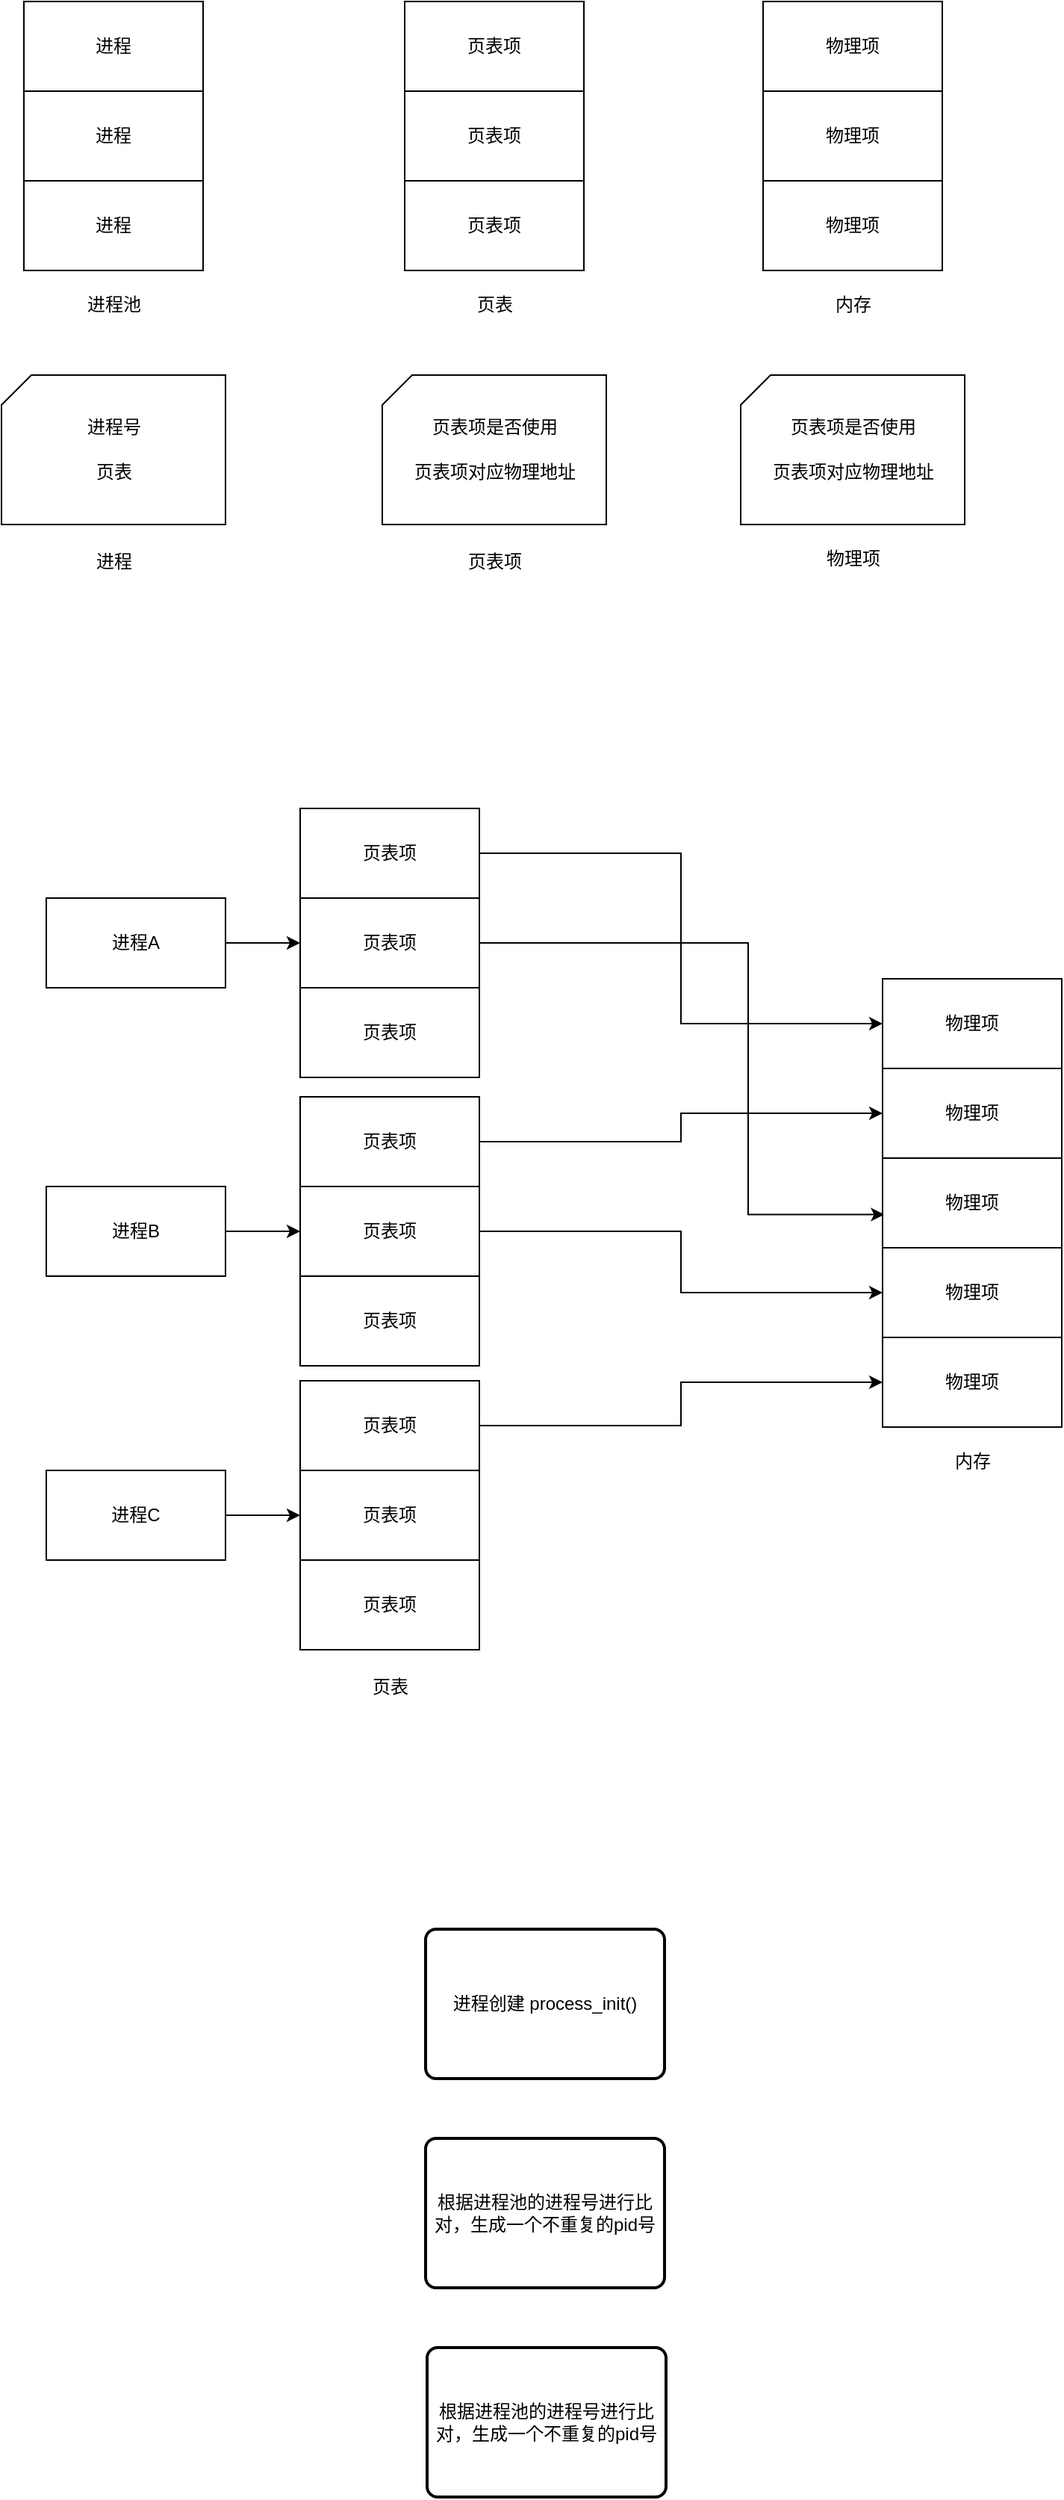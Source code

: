 <mxfile version="21.3.8" type="github">
  <diagram name="第 1 页" id="-mfvTthw-SUDOjtEu3mz">
    <mxGraphModel dx="1482" dy="851" grid="1" gridSize="10" guides="1" tooltips="1" connect="1" arrows="1" fold="1" page="1" pageScale="1" pageWidth="827" pageHeight="1169" math="0" shadow="0">
      <root>
        <mxCell id="0" />
        <mxCell id="1" parent="0" />
        <mxCell id="PntOGYXPpVTHospnAs3C-1" value="进程创建 process_init()" style="rounded=1;whiteSpace=wrap;html=1;absoluteArcSize=1;arcSize=14;strokeWidth=2;" vertex="1" parent="1">
          <mxGeometry x="334" y="1360" width="160" height="100" as="geometry" />
        </mxCell>
        <mxCell id="PntOGYXPpVTHospnAs3C-3" value="" style="verticalLabelPosition=bottom;verticalAlign=top;html=1;shape=card;whiteSpace=wrap;size=20;arcSize=12;" vertex="1" parent="1">
          <mxGeometry x="50" y="320" width="150" height="100" as="geometry" />
        </mxCell>
        <mxCell id="PntOGYXPpVTHospnAs3C-4" value="进程" style="text;html=1;align=center;verticalAlign=middle;resizable=0;points=[];autosize=1;strokeColor=none;fillColor=none;" vertex="1" parent="1">
          <mxGeometry x="100" y="430" width="50" height="30" as="geometry" />
        </mxCell>
        <mxCell id="PntOGYXPpVTHospnAs3C-5" value="进程号" style="text;html=1;align=center;verticalAlign=middle;resizable=0;points=[];autosize=1;strokeColor=none;fillColor=none;" vertex="1" parent="1">
          <mxGeometry x="95" y="340" width="60" height="30" as="geometry" />
        </mxCell>
        <mxCell id="PntOGYXPpVTHospnAs3C-6" value="页表" style="text;html=1;align=center;verticalAlign=middle;resizable=0;points=[];autosize=1;strokeColor=none;fillColor=none;" vertex="1" parent="1">
          <mxGeometry x="100" y="370" width="50" height="30" as="geometry" />
        </mxCell>
        <mxCell id="PntOGYXPpVTHospnAs3C-8" value="" style="verticalLabelPosition=bottom;verticalAlign=top;html=1;shape=card;whiteSpace=wrap;size=20;arcSize=12;" vertex="1" parent="1">
          <mxGeometry x="305" y="320" width="150" height="100" as="geometry" />
        </mxCell>
        <mxCell id="PntOGYXPpVTHospnAs3C-9" value="页表项" style="text;html=1;align=center;verticalAlign=middle;resizable=0;points=[];autosize=1;strokeColor=none;fillColor=none;" vertex="1" parent="1">
          <mxGeometry x="350" y="430" width="60" height="30" as="geometry" />
        </mxCell>
        <mxCell id="PntOGYXPpVTHospnAs3C-10" value="页表项是否使用" style="text;html=1;align=center;verticalAlign=middle;resizable=0;points=[];autosize=1;strokeColor=none;fillColor=none;" vertex="1" parent="1">
          <mxGeometry x="325" y="340" width="110" height="30" as="geometry" />
        </mxCell>
        <mxCell id="PntOGYXPpVTHospnAs3C-11" value="页表项对应物理地址" style="text;html=1;align=center;verticalAlign=middle;resizable=0;points=[];autosize=1;strokeColor=none;fillColor=none;" vertex="1" parent="1">
          <mxGeometry x="315" y="370" width="130" height="30" as="geometry" />
        </mxCell>
        <mxCell id="PntOGYXPpVTHospnAs3C-12" value="页表项" style="rounded=0;whiteSpace=wrap;html=1;" vertex="1" parent="1">
          <mxGeometry x="320" y="70" width="120" height="60" as="geometry" />
        </mxCell>
        <mxCell id="PntOGYXPpVTHospnAs3C-13" value="页表项" style="rounded=0;whiteSpace=wrap;html=1;" vertex="1" parent="1">
          <mxGeometry x="320" y="130" width="120" height="60" as="geometry" />
        </mxCell>
        <mxCell id="PntOGYXPpVTHospnAs3C-14" value="页表项" style="rounded=0;whiteSpace=wrap;html=1;" vertex="1" parent="1">
          <mxGeometry x="320" y="190" width="120" height="60" as="geometry" />
        </mxCell>
        <mxCell id="PntOGYXPpVTHospnAs3C-15" value="页表" style="text;html=1;align=center;verticalAlign=middle;resizable=0;points=[];autosize=1;strokeColor=none;fillColor=none;" vertex="1" parent="1">
          <mxGeometry x="355" y="258" width="50" height="30" as="geometry" />
        </mxCell>
        <mxCell id="PntOGYXPpVTHospnAs3C-16" value="物理项" style="rounded=0;whiteSpace=wrap;html=1;" vertex="1" parent="1">
          <mxGeometry x="560" y="70" width="120" height="60" as="geometry" />
        </mxCell>
        <mxCell id="PntOGYXPpVTHospnAs3C-17" value="物理项" style="rounded=0;whiteSpace=wrap;html=1;" vertex="1" parent="1">
          <mxGeometry x="560" y="130" width="120" height="60" as="geometry" />
        </mxCell>
        <mxCell id="PntOGYXPpVTHospnAs3C-18" value="物理项" style="rounded=0;whiteSpace=wrap;html=1;" vertex="1" parent="1">
          <mxGeometry x="560" y="190" width="120" height="60" as="geometry" />
        </mxCell>
        <mxCell id="PntOGYXPpVTHospnAs3C-19" value="内存" style="text;html=1;align=center;verticalAlign=middle;resizable=0;points=[];autosize=1;strokeColor=none;fillColor=none;" vertex="1" parent="1">
          <mxGeometry x="595" y="258" width="50" height="30" as="geometry" />
        </mxCell>
        <mxCell id="PntOGYXPpVTHospnAs3C-20" value="" style="verticalLabelPosition=bottom;verticalAlign=top;html=1;shape=card;whiteSpace=wrap;size=20;arcSize=12;" vertex="1" parent="1">
          <mxGeometry x="545" y="320" width="150" height="100" as="geometry" />
        </mxCell>
        <mxCell id="PntOGYXPpVTHospnAs3C-21" value="页表项是否使用" style="text;html=1;align=center;verticalAlign=middle;resizable=0;points=[];autosize=1;strokeColor=none;fillColor=none;" vertex="1" parent="1">
          <mxGeometry x="565" y="340" width="110" height="30" as="geometry" />
        </mxCell>
        <mxCell id="PntOGYXPpVTHospnAs3C-22" value="页表项对应物理地址" style="text;html=1;align=center;verticalAlign=middle;resizable=0;points=[];autosize=1;strokeColor=none;fillColor=none;" vertex="1" parent="1">
          <mxGeometry x="555" y="370" width="130" height="30" as="geometry" />
        </mxCell>
        <mxCell id="PntOGYXPpVTHospnAs3C-23" value="进程" style="rounded=0;whiteSpace=wrap;html=1;" vertex="1" parent="1">
          <mxGeometry x="65" y="70" width="120" height="60" as="geometry" />
        </mxCell>
        <mxCell id="PntOGYXPpVTHospnAs3C-24" value="进程" style="rounded=0;whiteSpace=wrap;html=1;" vertex="1" parent="1">
          <mxGeometry x="65" y="130" width="120" height="60" as="geometry" />
        </mxCell>
        <mxCell id="PntOGYXPpVTHospnAs3C-25" value="进程" style="rounded=0;whiteSpace=wrap;html=1;" vertex="1" parent="1">
          <mxGeometry x="65" y="190" width="120" height="60" as="geometry" />
        </mxCell>
        <mxCell id="PntOGYXPpVTHospnAs3C-26" value="进程池" style="text;html=1;align=center;verticalAlign=middle;resizable=0;points=[];autosize=1;strokeColor=none;fillColor=none;" vertex="1" parent="1">
          <mxGeometry x="95" y="258" width="60" height="30" as="geometry" />
        </mxCell>
        <mxCell id="PntOGYXPpVTHospnAs3C-28" value="物理项" style="text;html=1;align=center;verticalAlign=middle;resizable=0;points=[];autosize=1;strokeColor=none;fillColor=none;" vertex="1" parent="1">
          <mxGeometry x="590" y="428" width="60" height="30" as="geometry" />
        </mxCell>
        <mxCell id="PntOGYXPpVTHospnAs3C-45" style="edgeStyle=orthogonalEdgeStyle;rounded=0;orthogonalLoop=1;jettySize=auto;html=1;exitX=1;exitY=0.5;exitDx=0;exitDy=0;entryX=0;entryY=0.5;entryDx=0;entryDy=0;" edge="1" parent="1" source="PntOGYXPpVTHospnAs3C-33" target="PntOGYXPpVTHospnAs3C-42">
          <mxGeometry relative="1" as="geometry" />
        </mxCell>
        <mxCell id="PntOGYXPpVTHospnAs3C-33" value="页表项" style="rounded=0;whiteSpace=wrap;html=1;" vertex="1" parent="1">
          <mxGeometry x="250" y="610" width="120" height="60" as="geometry" />
        </mxCell>
        <mxCell id="PntOGYXPpVTHospnAs3C-46" style="edgeStyle=orthogonalEdgeStyle;rounded=0;orthogonalLoop=1;jettySize=auto;html=1;exitX=1;exitY=0.5;exitDx=0;exitDy=0;entryX=0.01;entryY=0.63;entryDx=0;entryDy=0;entryPerimeter=0;" edge="1" parent="1" source="PntOGYXPpVTHospnAs3C-34" target="PntOGYXPpVTHospnAs3C-37">
          <mxGeometry relative="1" as="geometry">
            <Array as="points">
              <mxPoint x="550" y="700" />
              <mxPoint x="550" y="882" />
            </Array>
          </mxGeometry>
        </mxCell>
        <mxCell id="PntOGYXPpVTHospnAs3C-34" value="页表项" style="rounded=0;whiteSpace=wrap;html=1;" vertex="1" parent="1">
          <mxGeometry x="250" y="670" width="120" height="60" as="geometry" />
        </mxCell>
        <mxCell id="PntOGYXPpVTHospnAs3C-35" value="页表项" style="rounded=0;whiteSpace=wrap;html=1;" vertex="1" parent="1">
          <mxGeometry x="250" y="730" width="120" height="60" as="geometry" />
        </mxCell>
        <mxCell id="PntOGYXPpVTHospnAs3C-36" value="页表" style="text;html=1;align=center;verticalAlign=middle;resizable=0;points=[];autosize=1;strokeColor=none;fillColor=none;" vertex="1" parent="1">
          <mxGeometry x="285" y="800" width="50" height="30" as="geometry" />
        </mxCell>
        <mxCell id="PntOGYXPpVTHospnAs3C-37" value="物理项" style="rounded=0;whiteSpace=wrap;html=1;" vertex="1" parent="1">
          <mxGeometry x="640" y="844" width="120" height="60" as="geometry" />
        </mxCell>
        <mxCell id="PntOGYXPpVTHospnAs3C-38" value="物理项" style="rounded=0;whiteSpace=wrap;html=1;" vertex="1" parent="1">
          <mxGeometry x="640" y="904" width="120" height="60" as="geometry" />
        </mxCell>
        <mxCell id="PntOGYXPpVTHospnAs3C-39" value="物理项" style="rounded=0;whiteSpace=wrap;html=1;" vertex="1" parent="1">
          <mxGeometry x="640" y="964" width="120" height="60" as="geometry" />
        </mxCell>
        <mxCell id="PntOGYXPpVTHospnAs3C-40" value="内存" style="text;html=1;align=center;verticalAlign=middle;resizable=0;points=[];autosize=1;strokeColor=none;fillColor=none;" vertex="1" parent="1">
          <mxGeometry x="675" y="1032" width="50" height="30" as="geometry" />
        </mxCell>
        <mxCell id="PntOGYXPpVTHospnAs3C-41" value="物理项" style="rounded=0;whiteSpace=wrap;html=1;" vertex="1" parent="1">
          <mxGeometry x="640" y="784" width="120" height="60" as="geometry" />
        </mxCell>
        <mxCell id="PntOGYXPpVTHospnAs3C-42" value="物理项" style="rounded=0;whiteSpace=wrap;html=1;" vertex="1" parent="1">
          <mxGeometry x="640" y="724" width="120" height="60" as="geometry" />
        </mxCell>
        <mxCell id="PntOGYXPpVTHospnAs3C-44" style="edgeStyle=orthogonalEdgeStyle;rounded=0;orthogonalLoop=1;jettySize=auto;html=1;exitX=1;exitY=0.5;exitDx=0;exitDy=0;entryX=0;entryY=0.5;entryDx=0;entryDy=0;" edge="1" parent="1" source="PntOGYXPpVTHospnAs3C-43" target="PntOGYXPpVTHospnAs3C-34">
          <mxGeometry relative="1" as="geometry" />
        </mxCell>
        <mxCell id="PntOGYXPpVTHospnAs3C-43" value="进程A" style="whiteSpace=wrap;html=1;" vertex="1" parent="1">
          <mxGeometry x="80" y="670" width="120" height="60" as="geometry" />
        </mxCell>
        <mxCell id="PntOGYXPpVTHospnAs3C-53" style="edgeStyle=orthogonalEdgeStyle;rounded=0;orthogonalLoop=1;jettySize=auto;html=1;exitX=1;exitY=0.5;exitDx=0;exitDy=0;entryX=0;entryY=0.5;entryDx=0;entryDy=0;" edge="1" parent="1" source="PntOGYXPpVTHospnAs3C-47" target="PntOGYXPpVTHospnAs3C-41">
          <mxGeometry relative="1" as="geometry" />
        </mxCell>
        <mxCell id="PntOGYXPpVTHospnAs3C-47" value="页表项" style="rounded=0;whiteSpace=wrap;html=1;" vertex="1" parent="1">
          <mxGeometry x="250" y="803" width="120" height="60" as="geometry" />
        </mxCell>
        <mxCell id="PntOGYXPpVTHospnAs3C-54" style="edgeStyle=orthogonalEdgeStyle;rounded=0;orthogonalLoop=1;jettySize=auto;html=1;exitX=1;exitY=0.5;exitDx=0;exitDy=0;" edge="1" parent="1" source="PntOGYXPpVTHospnAs3C-48" target="PntOGYXPpVTHospnAs3C-38">
          <mxGeometry relative="1" as="geometry" />
        </mxCell>
        <mxCell id="PntOGYXPpVTHospnAs3C-48" value="页表项" style="rounded=0;whiteSpace=wrap;html=1;" vertex="1" parent="1">
          <mxGeometry x="250" y="863" width="120" height="60" as="geometry" />
        </mxCell>
        <mxCell id="PntOGYXPpVTHospnAs3C-49" value="页表项" style="rounded=0;whiteSpace=wrap;html=1;" vertex="1" parent="1">
          <mxGeometry x="250" y="923" width="120" height="60" as="geometry" />
        </mxCell>
        <mxCell id="PntOGYXPpVTHospnAs3C-51" style="edgeStyle=orthogonalEdgeStyle;rounded=0;orthogonalLoop=1;jettySize=auto;html=1;exitX=1;exitY=0.5;exitDx=0;exitDy=0;entryX=0;entryY=0.5;entryDx=0;entryDy=0;" edge="1" parent="1" source="PntOGYXPpVTHospnAs3C-52" target="PntOGYXPpVTHospnAs3C-48">
          <mxGeometry relative="1" as="geometry" />
        </mxCell>
        <mxCell id="PntOGYXPpVTHospnAs3C-52" value="进程B" style="whiteSpace=wrap;html=1;" vertex="1" parent="1">
          <mxGeometry x="80" y="863" width="120" height="60" as="geometry" />
        </mxCell>
        <mxCell id="PntOGYXPpVTHospnAs3C-55" value="页表" style="text;html=1;align=center;verticalAlign=middle;resizable=0;points=[];autosize=1;strokeColor=none;fillColor=none;" vertex="1" parent="1">
          <mxGeometry x="285" y="990" width="50" height="30" as="geometry" />
        </mxCell>
        <mxCell id="PntOGYXPpVTHospnAs3C-62" style="edgeStyle=orthogonalEdgeStyle;rounded=0;orthogonalLoop=1;jettySize=auto;html=1;exitX=1;exitY=0.5;exitDx=0;exitDy=0;entryX=0;entryY=0.5;entryDx=0;entryDy=0;" edge="1" parent="1" source="PntOGYXPpVTHospnAs3C-56" target="PntOGYXPpVTHospnAs3C-39">
          <mxGeometry relative="1" as="geometry" />
        </mxCell>
        <mxCell id="PntOGYXPpVTHospnAs3C-56" value="页表项" style="rounded=0;whiteSpace=wrap;html=1;" vertex="1" parent="1">
          <mxGeometry x="250" y="993" width="120" height="60" as="geometry" />
        </mxCell>
        <mxCell id="PntOGYXPpVTHospnAs3C-57" value="页表项" style="rounded=0;whiteSpace=wrap;html=1;" vertex="1" parent="1">
          <mxGeometry x="250" y="1053" width="120" height="60" as="geometry" />
        </mxCell>
        <mxCell id="PntOGYXPpVTHospnAs3C-58" value="页表项" style="rounded=0;whiteSpace=wrap;html=1;" vertex="1" parent="1">
          <mxGeometry x="250" y="1113" width="120" height="60" as="geometry" />
        </mxCell>
        <mxCell id="PntOGYXPpVTHospnAs3C-59" value="页表" style="text;html=1;align=center;verticalAlign=middle;resizable=0;points=[];autosize=1;strokeColor=none;fillColor=none;" vertex="1" parent="1">
          <mxGeometry x="285" y="1183" width="50" height="30" as="geometry" />
        </mxCell>
        <mxCell id="PntOGYXPpVTHospnAs3C-60" style="edgeStyle=orthogonalEdgeStyle;rounded=0;orthogonalLoop=1;jettySize=auto;html=1;exitX=1;exitY=0.5;exitDx=0;exitDy=0;entryX=0;entryY=0.5;entryDx=0;entryDy=0;" edge="1" parent="1" source="PntOGYXPpVTHospnAs3C-61" target="PntOGYXPpVTHospnAs3C-57">
          <mxGeometry relative="1" as="geometry" />
        </mxCell>
        <mxCell id="PntOGYXPpVTHospnAs3C-61" value="进程C" style="whiteSpace=wrap;html=1;" vertex="1" parent="1">
          <mxGeometry x="80" y="1053" width="120" height="60" as="geometry" />
        </mxCell>
        <mxCell id="PntOGYXPpVTHospnAs3C-64" value="根据进程池的进程号进行比对，生成一个不重复的pid号" style="rounded=1;whiteSpace=wrap;html=1;absoluteArcSize=1;arcSize=14;strokeWidth=2;" vertex="1" parent="1">
          <mxGeometry x="334" y="1500" width="160" height="100" as="geometry" />
        </mxCell>
        <mxCell id="PntOGYXPpVTHospnAs3C-66" value="根据进程池的进程号进行比对，生成一个不重复的pid号" style="rounded=1;whiteSpace=wrap;html=1;absoluteArcSize=1;arcSize=14;strokeWidth=2;" vertex="1" parent="1">
          <mxGeometry x="335" y="1640" width="160" height="100" as="geometry" />
        </mxCell>
      </root>
    </mxGraphModel>
  </diagram>
</mxfile>

